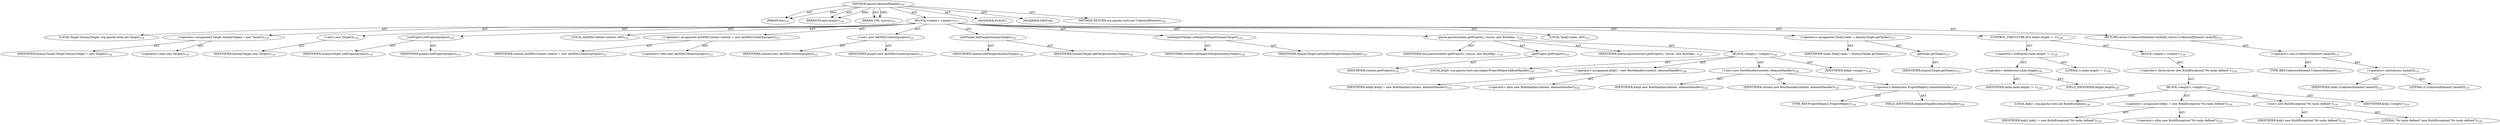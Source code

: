 digraph "parseUnknownElement" {  
"111669149696" [label = <(METHOD,parseUnknownElement)<SUB>116</SUB>> ]
"115964116992" [label = <(PARAM,this)<SUB>116</SUB>> ]
"115964116995" [label = <(PARAM,Project project)<SUB>116</SUB>> ]
"115964116996" [label = <(PARAM,URL source)<SUB>116</SUB>> ]
"25769803776" [label = <(BLOCK,&lt;empty&gt;,&lt;empty&gt;)<SUB>117</SUB>> ]
"94489280512" [label = <(LOCAL,Target dummyTarget: org.apache.tools.ant.Target)<SUB>118</SUB>> ]
"30064771072" [label = <(&lt;operator&gt;.assignment,Target dummyTarget = new Target())<SUB>118</SUB>> ]
"68719476742" [label = <(IDENTIFIER,dummyTarget,Target dummyTarget = new Target())<SUB>118</SUB>> ]
"30064771073" [label = <(&lt;operator&gt;.alloc,new Target())<SUB>118</SUB>> ]
"30064771074" [label = <(&lt;init&gt;,new Target())<SUB>118</SUB>> ]
"68719476743" [label = <(IDENTIFIER,dummyTarget,new Target())<SUB>118</SUB>> ]
"30064771075" [label = <(setProject,setProject(project))<SUB>119</SUB>> ]
"68719476744" [label = <(IDENTIFIER,dummyTarget,setProject(project))<SUB>119</SUB>> ]
"68719476745" [label = <(IDENTIFIER,project,setProject(project))<SUB>119</SUB>> ]
"94489280513" [label = <(LOCAL,AntXMLContext context: ANY)<SUB>121</SUB>> ]
"30064771076" [label = <(&lt;operator&gt;.assignment,AntXMLContext context = new AntXMLContext(project))<SUB>121</SUB>> ]
"68719476746" [label = <(IDENTIFIER,context,AntXMLContext context = new AntXMLContext(project))<SUB>121</SUB>> ]
"30064771077" [label = <(&lt;operator&gt;.alloc,new AntXMLContext(project))<SUB>121</SUB>> ]
"30064771078" [label = <(&lt;init&gt;,new AntXMLContext(project))<SUB>121</SUB>> ]
"68719476747" [label = <(IDENTIFIER,context,new AntXMLContext(project))<SUB>121</SUB>> ]
"68719476748" [label = <(IDENTIFIER,project,new AntXMLContext(project))<SUB>121</SUB>> ]
"30064771079" [label = <(addTarget,addTarget(dummyTarget))<SUB>122</SUB>> ]
"68719476749" [label = <(IDENTIFIER,context,addTarget(dummyTarget))<SUB>122</SUB>> ]
"68719476750" [label = <(IDENTIFIER,dummyTarget,addTarget(dummyTarget))<SUB>122</SUB>> ]
"30064771080" [label = <(setImplicitTarget,setImplicitTarget(dummyTarget))<SUB>123</SUB>> ]
"68719476751" [label = <(IDENTIFIER,context,setImplicitTarget(dummyTarget))<SUB>123</SUB>> ]
"68719476752" [label = <(IDENTIFIER,dummyTarget,setImplicitTarget(dummyTarget))<SUB>123</SUB>> ]
"30064771081" [label = <(parse,parse(context.getProject(), source, new RootHan...)<SUB>125</SUB>> ]
"68719476736" [label = <(IDENTIFIER,this,parse(context.getProject(), source, new RootHan...)<SUB>125</SUB>> ]
"30064771082" [label = <(getProject,getProject())<SUB>125</SUB>> ]
"68719476753" [label = <(IDENTIFIER,context,getProject())<SUB>125</SUB>> ]
"68719476754" [label = <(IDENTIFIER,source,parse(context.getProject(), source, new RootHan...)<SUB>125</SUB>> ]
"25769803777" [label = <(BLOCK,&lt;empty&gt;,&lt;empty&gt;)<SUB>126</SUB>> ]
"94489280514" [label = <(LOCAL,$obj0: org.apache.tools.ant.helper.ProjectHelper2$RootHandler)<SUB>126</SUB>> ]
"30064771083" [label = <(&lt;operator&gt;.assignment,$obj0 = new RootHandler(context, elementHandler))<SUB>126</SUB>> ]
"68719476755" [label = <(IDENTIFIER,$obj0,$obj0 = new RootHandler(context, elementHandler))<SUB>126</SUB>> ]
"30064771084" [label = <(&lt;operator&gt;.alloc,new RootHandler(context, elementHandler))<SUB>126</SUB>> ]
"30064771085" [label = <(&lt;init&gt;,new RootHandler(context, elementHandler))<SUB>126</SUB>> ]
"68719476756" [label = <(IDENTIFIER,$obj0,new RootHandler(context, elementHandler))<SUB>126</SUB>> ]
"68719476757" [label = <(IDENTIFIER,context,new RootHandler(context, elementHandler))<SUB>126</SUB>> ]
"30064771086" [label = <(&lt;operator&gt;.fieldAccess,ProjectHelper2.elementHandler)<SUB>126</SUB>> ]
"180388626432" [label = <(TYPE_REF,ProjectHelper2,ProjectHelper2)<SUB>126</SUB>> ]
"55834574848" [label = <(FIELD_IDENTIFIER,elementHandler,elementHandler)<SUB>126</SUB>> ]
"68719476758" [label = <(IDENTIFIER,$obj0,&lt;empty&gt;)<SUB>126</SUB>> ]
"94489280515" [label = <(LOCAL,Task[] tasks: ANY)<SUB>127</SUB>> ]
"30064771087" [label = <(&lt;operator&gt;.assignment,Task[] tasks = dummyTarget.getTasks())<SUB>127</SUB>> ]
"68719476759" [label = <(IDENTIFIER,tasks,Task[] tasks = dummyTarget.getTasks())<SUB>127</SUB>> ]
"30064771088" [label = <(getTasks,getTasks())<SUB>127</SUB>> ]
"68719476760" [label = <(IDENTIFIER,dummyTarget,getTasks())<SUB>127</SUB>> ]
"47244640256" [label = <(CONTROL_STRUCTURE,IF,if (tasks.length != 1))<SUB>128</SUB>> ]
"30064771089" [label = <(&lt;operator&gt;.notEquals,tasks.length != 1)<SUB>128</SUB>> ]
"30064771090" [label = <(&lt;operator&gt;.fieldAccess,tasks.length)<SUB>128</SUB>> ]
"68719476761" [label = <(IDENTIFIER,tasks,tasks.length != 1)<SUB>128</SUB>> ]
"55834574849" [label = <(FIELD_IDENTIFIER,length,length)<SUB>128</SUB>> ]
"90194313216" [label = <(LITERAL,1,tasks.length != 1)<SUB>128</SUB>> ]
"25769803778" [label = <(BLOCK,&lt;empty&gt;,&lt;empty&gt;)<SUB>128</SUB>> ]
"30064771091" [label = <(&lt;operator&gt;.throw,throw new BuildException(&quot;No tasks defined&quot;);)<SUB>129</SUB>> ]
"25769803779" [label = <(BLOCK,&lt;empty&gt;,&lt;empty&gt;)<SUB>129</SUB>> ]
"94489280516" [label = <(LOCAL,$obj1: org.apache.tools.ant.BuildException)<SUB>129</SUB>> ]
"30064771092" [label = <(&lt;operator&gt;.assignment,$obj1 = new BuildException(&quot;No tasks defined&quot;))<SUB>129</SUB>> ]
"68719476762" [label = <(IDENTIFIER,$obj1,$obj1 = new BuildException(&quot;No tasks defined&quot;))<SUB>129</SUB>> ]
"30064771093" [label = <(&lt;operator&gt;.alloc,new BuildException(&quot;No tasks defined&quot;))<SUB>129</SUB>> ]
"30064771094" [label = <(&lt;init&gt;,new BuildException(&quot;No tasks defined&quot;))<SUB>129</SUB>> ]
"68719476763" [label = <(IDENTIFIER,$obj1,new BuildException(&quot;No tasks defined&quot;))<SUB>129</SUB>> ]
"90194313217" [label = <(LITERAL,&quot;No tasks defined&quot;,new BuildException(&quot;No tasks defined&quot;))<SUB>129</SUB>> ]
"68719476764" [label = <(IDENTIFIER,$obj1,&lt;empty&gt;)<SUB>129</SUB>> ]
"146028888064" [label = <(RETURN,return (UnknownElement) tasks[0];,return (UnknownElement) tasks[0];)<SUB>131</SUB>> ]
"30064771095" [label = <(&lt;operator&gt;.cast,(UnknownElement) tasks[0])<SUB>131</SUB>> ]
"180388626433" [label = <(TYPE_REF,UnknownElement,UnknownElement)<SUB>131</SUB>> ]
"30064771096" [label = <(&lt;operator&gt;.indexAccess,tasks[0])<SUB>131</SUB>> ]
"68719476765" [label = <(IDENTIFIER,tasks,(UnknownElement) tasks[0])<SUB>131</SUB>> ]
"90194313218" [label = <(LITERAL,0,(UnknownElement) tasks[0])<SUB>131</SUB>> ]
"133143986186" [label = <(MODIFIER,PUBLIC)> ]
"133143986187" [label = <(MODIFIER,VIRTUAL)> ]
"128849018880" [label = <(METHOD_RETURN,org.apache.tools.ant.UnknownElement)<SUB>116</SUB>> ]
  "111669149696" -> "115964116992"  [ label = "AST: "] 
  "111669149696" -> "115964116995"  [ label = "AST: "] 
  "111669149696" -> "115964116996"  [ label = "AST: "] 
  "111669149696" -> "25769803776"  [ label = "AST: "] 
  "111669149696" -> "133143986186"  [ label = "AST: "] 
  "111669149696" -> "133143986187"  [ label = "AST: "] 
  "111669149696" -> "128849018880"  [ label = "AST: "] 
  "25769803776" -> "94489280512"  [ label = "AST: "] 
  "25769803776" -> "30064771072"  [ label = "AST: "] 
  "25769803776" -> "30064771074"  [ label = "AST: "] 
  "25769803776" -> "30064771075"  [ label = "AST: "] 
  "25769803776" -> "94489280513"  [ label = "AST: "] 
  "25769803776" -> "30064771076"  [ label = "AST: "] 
  "25769803776" -> "30064771078"  [ label = "AST: "] 
  "25769803776" -> "30064771079"  [ label = "AST: "] 
  "25769803776" -> "30064771080"  [ label = "AST: "] 
  "25769803776" -> "30064771081"  [ label = "AST: "] 
  "25769803776" -> "94489280515"  [ label = "AST: "] 
  "25769803776" -> "30064771087"  [ label = "AST: "] 
  "25769803776" -> "47244640256"  [ label = "AST: "] 
  "25769803776" -> "146028888064"  [ label = "AST: "] 
  "30064771072" -> "68719476742"  [ label = "AST: "] 
  "30064771072" -> "30064771073"  [ label = "AST: "] 
  "30064771074" -> "68719476743"  [ label = "AST: "] 
  "30064771075" -> "68719476744"  [ label = "AST: "] 
  "30064771075" -> "68719476745"  [ label = "AST: "] 
  "30064771076" -> "68719476746"  [ label = "AST: "] 
  "30064771076" -> "30064771077"  [ label = "AST: "] 
  "30064771078" -> "68719476747"  [ label = "AST: "] 
  "30064771078" -> "68719476748"  [ label = "AST: "] 
  "30064771079" -> "68719476749"  [ label = "AST: "] 
  "30064771079" -> "68719476750"  [ label = "AST: "] 
  "30064771080" -> "68719476751"  [ label = "AST: "] 
  "30064771080" -> "68719476752"  [ label = "AST: "] 
  "30064771081" -> "68719476736"  [ label = "AST: "] 
  "30064771081" -> "30064771082"  [ label = "AST: "] 
  "30064771081" -> "68719476754"  [ label = "AST: "] 
  "30064771081" -> "25769803777"  [ label = "AST: "] 
  "30064771082" -> "68719476753"  [ label = "AST: "] 
  "25769803777" -> "94489280514"  [ label = "AST: "] 
  "25769803777" -> "30064771083"  [ label = "AST: "] 
  "25769803777" -> "30064771085"  [ label = "AST: "] 
  "25769803777" -> "68719476758"  [ label = "AST: "] 
  "30064771083" -> "68719476755"  [ label = "AST: "] 
  "30064771083" -> "30064771084"  [ label = "AST: "] 
  "30064771085" -> "68719476756"  [ label = "AST: "] 
  "30064771085" -> "68719476757"  [ label = "AST: "] 
  "30064771085" -> "30064771086"  [ label = "AST: "] 
  "30064771086" -> "180388626432"  [ label = "AST: "] 
  "30064771086" -> "55834574848"  [ label = "AST: "] 
  "30064771087" -> "68719476759"  [ label = "AST: "] 
  "30064771087" -> "30064771088"  [ label = "AST: "] 
  "30064771088" -> "68719476760"  [ label = "AST: "] 
  "47244640256" -> "30064771089"  [ label = "AST: "] 
  "47244640256" -> "25769803778"  [ label = "AST: "] 
  "30064771089" -> "30064771090"  [ label = "AST: "] 
  "30064771089" -> "90194313216"  [ label = "AST: "] 
  "30064771090" -> "68719476761"  [ label = "AST: "] 
  "30064771090" -> "55834574849"  [ label = "AST: "] 
  "25769803778" -> "30064771091"  [ label = "AST: "] 
  "30064771091" -> "25769803779"  [ label = "AST: "] 
  "25769803779" -> "94489280516"  [ label = "AST: "] 
  "25769803779" -> "30064771092"  [ label = "AST: "] 
  "25769803779" -> "30064771094"  [ label = "AST: "] 
  "25769803779" -> "68719476764"  [ label = "AST: "] 
  "30064771092" -> "68719476762"  [ label = "AST: "] 
  "30064771092" -> "30064771093"  [ label = "AST: "] 
  "30064771094" -> "68719476763"  [ label = "AST: "] 
  "30064771094" -> "90194313217"  [ label = "AST: "] 
  "146028888064" -> "30064771095"  [ label = "AST: "] 
  "30064771095" -> "180388626433"  [ label = "AST: "] 
  "30064771095" -> "30064771096"  [ label = "AST: "] 
  "30064771096" -> "68719476765"  [ label = "AST: "] 
  "30064771096" -> "90194313218"  [ label = "AST: "] 
  "111669149696" -> "115964116992"  [ label = "DDG: "] 
  "111669149696" -> "115964116995"  [ label = "DDG: "] 
  "111669149696" -> "115964116996"  [ label = "DDG: "] 
}
